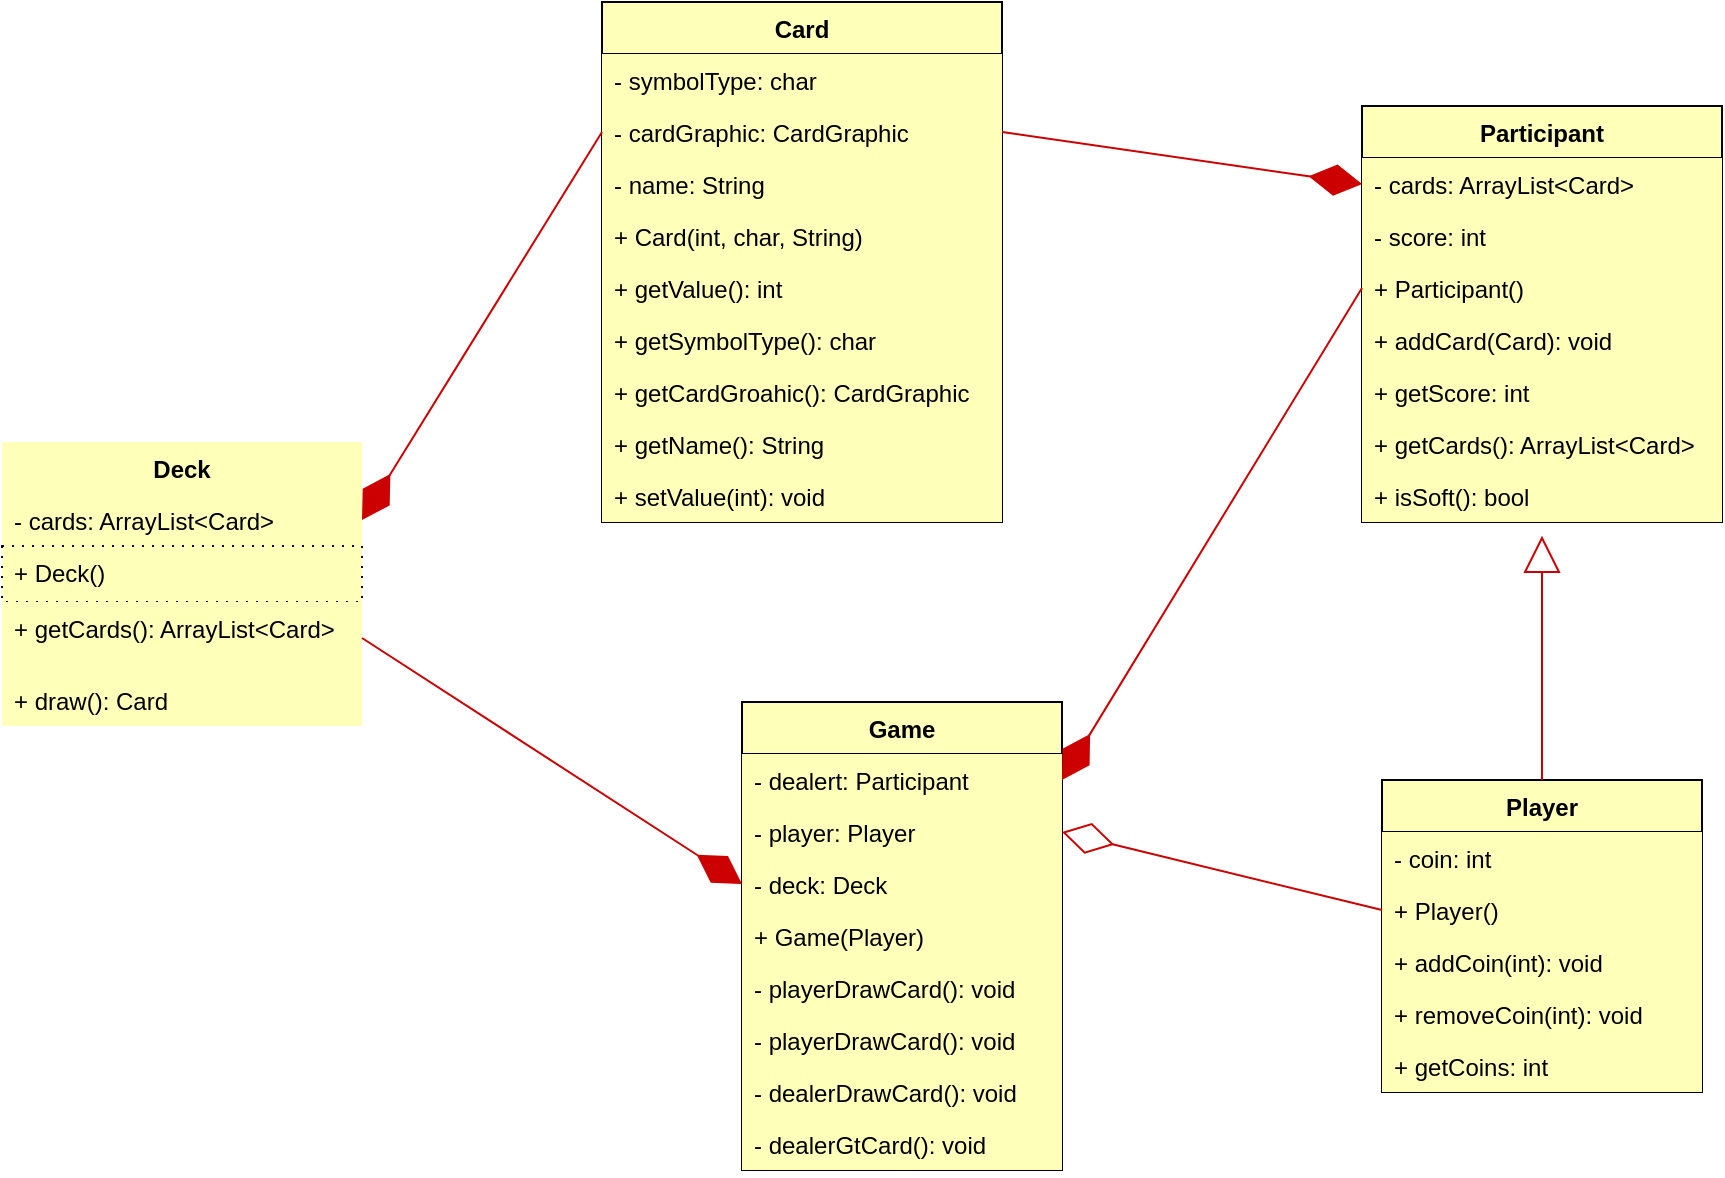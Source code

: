 <mxfile>
    <diagram id="x2E7sRlOBZZ1Zg9V9XRG" name="Page-1">
        <mxGraphModel dx="1260" dy="719" grid="1" gridSize="10" guides="1" tooltips="1" connect="1" arrows="1" fold="1" page="1" pageScale="1" pageWidth="1169" pageHeight="1654" math="0" shadow="0">
            <root>
                <mxCell id="0"/>
                <mxCell id="1" parent="0"/>
                <mxCell id="6" value="Game" style="swimlane;fontStyle=1;align=center;verticalAlign=top;childLayout=stackLayout;horizontal=1;startSize=26;horizontalStack=0;resizeParent=1;resizeParentMax=0;resizeLast=0;collapsible=1;marginBottom=0;fillColor=#FEFFB9;fillStyle=solid;labelBorderColor=none;fontColor=#000000;" vertex="1" parent="1">
                    <mxGeometry x="470" y="390" width="160" height="234" as="geometry"/>
                </mxCell>
                <mxCell id="12" value="- dealert: Participant" style="text;strokeColor=none;fillColor=#FEFFB9;align=left;verticalAlign=top;spacingLeft=4;spacingRight=4;overflow=hidden;rotatable=0;points=[[0,0.5],[1,0.5]];portConstraint=eastwest;fillStyle=solid;labelBorderColor=none;fontColor=#000000;" vertex="1" parent="6">
                    <mxGeometry y="26" width="160" height="26" as="geometry"/>
                </mxCell>
                <mxCell id="7" value="- player: Player" style="text;strokeColor=none;fillColor=#FEFFB9;align=left;verticalAlign=top;spacingLeft=4;spacingRight=4;overflow=hidden;rotatable=0;points=[[0,0.5],[1,0.5]];portConstraint=eastwest;fillStyle=solid;labelBorderColor=none;fontColor=#000000;" vertex="1" parent="6">
                    <mxGeometry y="52" width="160" height="26" as="geometry"/>
                </mxCell>
                <mxCell id="11" value="- deck: Deck" style="text;strokeColor=none;fillColor=#FEFFB9;align=left;verticalAlign=top;spacingLeft=4;spacingRight=4;overflow=hidden;rotatable=0;points=[[0,0.5],[1,0.5]];portConstraint=eastwest;fillStyle=solid;labelBorderColor=none;fontColor=#000000;" vertex="1" parent="6">
                    <mxGeometry y="78" width="160" height="26" as="geometry"/>
                </mxCell>
                <mxCell id="9" value="+ Game(Player)" style="text;strokeColor=none;fillColor=#FEFFB9;align=left;verticalAlign=top;spacingLeft=4;spacingRight=4;overflow=hidden;rotatable=0;points=[[0,0.5],[1,0.5]];portConstraint=eastwest;fillStyle=solid;labelBorderColor=none;fontColor=#000000;" vertex="1" parent="6">
                    <mxGeometry y="104" width="160" height="26" as="geometry"/>
                </mxCell>
                <mxCell id="13" value="- playerDrawCard(): void" style="text;strokeColor=none;fillColor=#FEFFB9;align=left;verticalAlign=top;spacingLeft=4;spacingRight=4;overflow=hidden;rotatable=0;points=[[0,0.5],[1,0.5]];portConstraint=eastwest;fillStyle=solid;fontColor=#000000;" vertex="1" parent="6">
                    <mxGeometry y="130" width="160" height="26" as="geometry"/>
                </mxCell>
                <mxCell id="14" value="- playerDrawCard(): void" style="text;strokeColor=none;fillColor=#FEFFB9;align=left;verticalAlign=top;spacingLeft=4;spacingRight=4;overflow=hidden;rotatable=0;points=[[0,0.5],[1,0.5]];portConstraint=eastwest;fillStyle=solid;labelBorderColor=none;fontColor=#000000;" vertex="1" parent="6">
                    <mxGeometry y="156" width="160" height="26" as="geometry"/>
                </mxCell>
                <mxCell id="15" value="- dealerDrawCard(): void" style="text;strokeColor=none;fillColor=#FEFFB9;align=left;verticalAlign=top;spacingLeft=4;spacingRight=4;overflow=hidden;rotatable=0;points=[[0,0.5],[1,0.5]];portConstraint=eastwest;fillStyle=solid;labelBorderColor=none;fontColor=#000000;" vertex="1" parent="6">
                    <mxGeometry y="182" width="160" height="26" as="geometry"/>
                </mxCell>
                <mxCell id="16" value="- dealerGtCard(): void" style="text;strokeColor=none;fillColor=#FEFFB9;align=left;verticalAlign=top;spacingLeft=4;spacingRight=4;overflow=hidden;rotatable=0;points=[[0,0.5],[1,0.5]];portConstraint=eastwest;fillStyle=solid;labelBorderColor=none;fontColor=#000000;" vertex="1" parent="6">
                    <mxGeometry y="208" width="160" height="26" as="geometry"/>
                </mxCell>
                <mxCell id="17" value="Card" style="swimlane;fontStyle=1;align=center;verticalAlign=top;childLayout=stackLayout;horizontal=1;startSize=26;horizontalStack=0;resizeParent=1;resizeParentMax=0;resizeLast=0;collapsible=1;marginBottom=0;fillColor=#FEFFB9;fontColor=#000000;" vertex="1" parent="1">
                    <mxGeometry x="400" y="40" width="200" height="260" as="geometry"/>
                </mxCell>
                <mxCell id="22" value="- symbolType: char&#10;" style="text;strokeColor=none;fillColor=#FEFFB9;align=left;verticalAlign=top;spacingLeft=4;spacingRight=4;overflow=hidden;rotatable=0;points=[[0,0.5],[1,0.5]];portConstraint=eastwest;fillStyle=solid;labelBorderColor=none;fontColor=#000000;" vertex="1" parent="17">
                    <mxGeometry y="26" width="200" height="26" as="geometry"/>
                </mxCell>
                <mxCell id="21" value="- cardGraphic: CardGraphic&#10;" style="text;strokeColor=none;fillColor=#FEFFB9;align=left;verticalAlign=top;spacingLeft=4;spacingRight=4;overflow=hidden;rotatable=0;points=[[0,0.5],[1,0.5]];portConstraint=eastwest;fillStyle=solid;labelBorderColor=none;fontColor=#000000;" vertex="1" parent="17">
                    <mxGeometry y="52" width="200" height="26" as="geometry"/>
                </mxCell>
                <mxCell id="23" value="- name: String&#10;" style="text;strokeColor=none;fillColor=#FEFFB9;align=left;verticalAlign=top;spacingLeft=4;spacingRight=4;overflow=hidden;rotatable=0;points=[[0,0.5],[1,0.5]];portConstraint=eastwest;fillStyle=solid;labelBorderColor=none;fontColor=#000000;" vertex="1" parent="17">
                    <mxGeometry y="78" width="200" height="26" as="geometry"/>
                </mxCell>
                <mxCell id="20" value="+ Card(int, char, String)" style="text;strokeColor=none;fillColor=#FEFFB9;align=left;verticalAlign=top;spacingLeft=4;spacingRight=4;overflow=hidden;rotatable=0;points=[[0,0.5],[1,0.5]];portConstraint=eastwest;fillStyle=solid;labelBorderColor=none;fontColor=#000000;" vertex="1" parent="17">
                    <mxGeometry y="104" width="200" height="26" as="geometry"/>
                </mxCell>
                <mxCell id="24" value="+ getValue(): int" style="text;strokeColor=none;fillColor=#FEFFB9;align=left;verticalAlign=top;spacingLeft=4;spacingRight=4;overflow=hidden;rotatable=0;points=[[0,0.5],[1,0.5]];portConstraint=eastwest;fillStyle=solid;labelBorderColor=none;fontColor=#000000;" vertex="1" parent="17">
                    <mxGeometry y="130" width="200" height="26" as="geometry"/>
                </mxCell>
                <mxCell id="26" value="+ getSymbolType(): char" style="text;strokeColor=none;fillColor=#FEFFB9;align=left;verticalAlign=top;spacingLeft=4;spacingRight=4;overflow=hidden;rotatable=0;points=[[0,0.5],[1,0.5]];portConstraint=eastwest;fillStyle=solid;labelBorderColor=none;fontColor=#000000;" vertex="1" parent="17">
                    <mxGeometry y="156" width="200" height="26" as="geometry"/>
                </mxCell>
                <mxCell id="25" value="+ getCardGroahic(): CardGraphic" style="text;strokeColor=none;fillColor=#FEFFB9;align=left;verticalAlign=top;spacingLeft=4;spacingRight=4;overflow=hidden;rotatable=0;points=[[0,0.5],[1,0.5]];portConstraint=eastwest;fillStyle=solid;labelBorderColor=none;fontColor=#000000;" vertex="1" parent="17">
                    <mxGeometry y="182" width="200" height="26" as="geometry"/>
                </mxCell>
                <mxCell id="27" value="+ getName(): String" style="text;strokeColor=none;fillColor=#FEFFB9;align=left;verticalAlign=top;spacingLeft=4;spacingRight=4;overflow=hidden;rotatable=0;points=[[0,0.5],[1,0.5]];portConstraint=eastwest;fillStyle=solid;labelBorderColor=none;fontColor=#000000;" vertex="1" parent="17">
                    <mxGeometry y="208" width="200" height="26" as="geometry"/>
                </mxCell>
                <mxCell id="28" value="+ setValue(int): void" style="text;strokeColor=none;fillColor=#FEFFB9;align=left;verticalAlign=top;spacingLeft=4;spacingRight=4;overflow=hidden;rotatable=0;points=[[0,0.5],[1,0.5]];portConstraint=eastwest;fillStyle=solid;labelBorderColor=none;fontColor=#000000;" vertex="1" parent="17">
                    <mxGeometry y="234" width="200" height="26" as="geometry"/>
                </mxCell>
                <mxCell id="29" value="Deck" style="swimlane;fontStyle=1;align=center;verticalAlign=top;childLayout=stackLayout;horizontal=1;startSize=26;horizontalStack=0;resizeParent=1;resizeParentMax=0;resizeLast=0;collapsible=1;marginBottom=0;labelBackgroundColor=none;fillStyle=solid;fillColor=#FEFFB9;fontColor=#000000;strokeColor=none;" vertex="1" parent="1">
                    <mxGeometry x="100" y="260" width="180" height="142" as="geometry"/>
                </mxCell>
                <mxCell id="30" value="- cards: ArrayList&lt;Card&gt;" style="text;strokeColor=none;fillColor=#FEFFB9;align=left;verticalAlign=top;spacingLeft=4;spacingRight=4;overflow=hidden;rotatable=0;points=[[0,0.5],[1,0.5]];portConstraint=eastwest;labelBackgroundColor=none;labelBorderColor=none;fontColor=#000000;" vertex="1" parent="29">
                    <mxGeometry y="26" width="180" height="26" as="geometry"/>
                </mxCell>
                <mxCell id="32" value="+ Deck()" style="text;strokeColor=default;fillColor=#FEFFB9;align=left;verticalAlign=top;spacingLeft=4;spacingRight=4;overflow=hidden;rotatable=0;points=[[0,0.5],[1,0.5]];portConstraint=eastwest;fontColor=#000000;strokeWidth=1;perimeterSpacing=0;dashed=1;dashPattern=1 4;" vertex="1" parent="29">
                    <mxGeometry y="52" width="180" height="28" as="geometry"/>
                </mxCell>
                <mxCell id="33" value="+ getCards(): ArrayList&lt;Card&gt;" style="text;strokeColor=none;fillColor=#FEFFB9;align=left;verticalAlign=top;spacingLeft=4;spacingRight=4;overflow=hidden;rotatable=0;points=[[0,0.5],[1,0.5]];portConstraint=eastwest;fontColor=#000000;" vertex="1" parent="29">
                    <mxGeometry y="80" width="180" height="36" as="geometry"/>
                </mxCell>
                <mxCell id="34" value="+ draw(): Card" style="text;strokeColor=none;fillColor=#FEFFB9;align=left;verticalAlign=top;spacingLeft=4;spacingRight=4;overflow=hidden;rotatable=0;points=[[0,0.5],[1,0.5]];portConstraint=eastwest;fontColor=#000000;" vertex="1" parent="29">
                    <mxGeometry y="116" width="180" height="26" as="geometry"/>
                </mxCell>
                <mxCell id="35" value="Participant" style="swimlane;fontStyle=1;align=center;verticalAlign=top;childLayout=stackLayout;horizontal=1;startSize=26;horizontalStack=0;resizeParent=1;resizeParentMax=0;resizeLast=0;collapsible=1;marginBottom=0;fillColor=#FEFFB9;fillStyle=solid;labelBorderColor=none;fontColor=#000000;" vertex="1" parent="1">
                    <mxGeometry x="780" y="92" width="180" height="208" as="geometry"/>
                </mxCell>
                <mxCell id="39" value="- cards: ArrayList&lt;Card&gt;" style="text;strokeColor=none;fillColor=#FEFFB9;align=left;verticalAlign=top;spacingLeft=4;spacingRight=4;overflow=hidden;rotatable=0;points=[[0,0.5],[1,0.5]];portConstraint=eastwest;fillStyle=solid;labelBorderColor=none;fontColor=#000000;" vertex="1" parent="35">
                    <mxGeometry y="26" width="180" height="26" as="geometry"/>
                </mxCell>
                <mxCell id="18" value="- score: int&#10;" style="text;strokeColor=none;fillColor=#FEFFB9;align=left;verticalAlign=top;spacingLeft=4;spacingRight=4;overflow=hidden;rotatable=0;points=[[0,0.5],[1,0.5]];portConstraint=eastwest;fillStyle=solid;labelBorderColor=none;fontColor=#000000;" vertex="1" parent="35">
                    <mxGeometry y="52" width="180" height="26" as="geometry"/>
                </mxCell>
                <mxCell id="38" value="+ Participant()" style="text;strokeColor=none;fillColor=#FEFFB9;align=left;verticalAlign=top;spacingLeft=4;spacingRight=4;overflow=hidden;rotatable=0;points=[[0,0.5],[1,0.5]];portConstraint=eastwest;fillStyle=solid;labelBorderColor=none;fontColor=#000000;" vertex="1" parent="35">
                    <mxGeometry y="78" width="180" height="26" as="geometry"/>
                </mxCell>
                <mxCell id="40" value="+ addCard(Card): void" style="text;strokeColor=none;fillColor=#FEFFB9;align=left;verticalAlign=top;spacingLeft=4;spacingRight=4;overflow=hidden;rotatable=0;points=[[0,0.5],[1,0.5]];portConstraint=eastwest;fillStyle=solid;labelBorderColor=none;fontColor=#000000;" vertex="1" parent="35">
                    <mxGeometry y="104" width="180" height="26" as="geometry"/>
                </mxCell>
                <mxCell id="42" value="+ getScore: int" style="text;strokeColor=none;fillColor=#FEFFB9;align=left;verticalAlign=top;spacingLeft=4;spacingRight=4;overflow=hidden;rotatable=0;points=[[0,0.5],[1,0.5]];portConstraint=eastwest;fillStyle=solid;labelBorderColor=none;fontColor=#000000;" vertex="1" parent="35">
                    <mxGeometry y="130" width="180" height="26" as="geometry"/>
                </mxCell>
                <mxCell id="44" value="+ getCards(): ArrayList&lt;Card&gt;" style="text;strokeColor=none;fillColor=#FEFFB9;align=left;verticalAlign=top;spacingLeft=4;spacingRight=4;overflow=hidden;rotatable=0;points=[[0,0.5],[1,0.5]];portConstraint=eastwest;fillStyle=solid;labelBorderColor=none;fontColor=#000000;" vertex="1" parent="35">
                    <mxGeometry y="156" width="180" height="26" as="geometry"/>
                </mxCell>
                <mxCell id="45" value="+ isSoft(): bool&#10;" style="text;strokeColor=none;fillColor=#FEFFB9;align=left;verticalAlign=top;spacingLeft=4;spacingRight=4;overflow=hidden;rotatable=0;points=[[0,0.5],[1,0.5]];portConstraint=eastwest;fillStyle=solid;labelBorderColor=none;fontColor=#000000;" vertex="1" parent="35">
                    <mxGeometry y="182" width="180" height="26" as="geometry"/>
                </mxCell>
                <mxCell id="50" value="Player" style="swimlane;fontStyle=1;align=center;verticalAlign=top;childLayout=stackLayout;horizontal=1;startSize=26;horizontalStack=0;resizeParent=1;resizeParentMax=0;resizeLast=0;collapsible=1;marginBottom=0;fillColor=#FEFFB9;fillStyle=solid;labelBorderColor=none;fontColor=#000000;" vertex="1" parent="1">
                    <mxGeometry x="790" y="429" width="160" height="156" as="geometry"/>
                </mxCell>
                <mxCell id="51" value="- coin: int" style="text;strokeColor=none;fillColor=#FEFFB9;align=left;verticalAlign=top;spacingLeft=4;spacingRight=4;overflow=hidden;rotatable=0;points=[[0,0.5],[1,0.5]];portConstraint=eastwest;fillStyle=solid;labelBorderColor=none;fontColor=#000000;" vertex="1" parent="50">
                    <mxGeometry y="26" width="160" height="26" as="geometry"/>
                </mxCell>
                <mxCell id="53" value="+ Player()" style="text;strokeColor=none;fillColor=#FEFFB9;align=left;verticalAlign=top;spacingLeft=4;spacingRight=4;overflow=hidden;rotatable=0;points=[[0,0.5],[1,0.5]];portConstraint=eastwest;fillStyle=solid;labelBorderColor=none;fontColor=#000000;" vertex="1" parent="50">
                    <mxGeometry y="52" width="160" height="26" as="geometry"/>
                </mxCell>
                <mxCell id="54" value="+ addCoin(int): void" style="text;strokeColor=none;fillColor=#FEFFB9;align=left;verticalAlign=top;spacingLeft=4;spacingRight=4;overflow=hidden;rotatable=0;points=[[0,0.5],[1,0.5]];portConstraint=eastwest;labelBackgroundColor=none;fontColor=#000000;" vertex="1" parent="50">
                    <mxGeometry y="78" width="160" height="26" as="geometry"/>
                </mxCell>
                <mxCell id="55" value="+ removeCoin(int): void" style="text;strokeColor=none;fillColor=#FEFFB9;align=left;verticalAlign=top;spacingLeft=4;spacingRight=4;overflow=hidden;rotatable=0;points=[[0,0.5],[1,0.5]];portConstraint=eastwest;fillStyle=solid;labelBorderColor=none;fontColor=#000000;" vertex="1" parent="50">
                    <mxGeometry y="104" width="160" height="26" as="geometry"/>
                </mxCell>
                <mxCell id="56" value="+ getCoins: int" style="text;strokeColor=none;fillColor=#FEFFB9;align=left;verticalAlign=top;spacingLeft=4;spacingRight=4;overflow=hidden;rotatable=0;points=[[0,0.5],[1,0.5]];portConstraint=eastwest;fillStyle=solid;labelBorderColor=none;fontColor=#000000;" vertex="1" parent="50">
                    <mxGeometry y="130" width="160" height="26" as="geometry"/>
                </mxCell>
                <mxCell id="60" value="" style="endArrow=block;endSize=16;endFill=0;html=1;exitX=0.5;exitY=0;exitDx=0;exitDy=0;entryX=0.5;entryY=1.264;entryDx=0;entryDy=0;entryPerimeter=0;strokeColor=#CC0000;" edge="1" parent="1" source="50" target="45">
                    <mxGeometry width="160" relative="1" as="geometry">
                        <mxPoint x="430" y="280" as="sourcePoint"/>
                        <mxPoint x="910" y="280" as="targetPoint"/>
                    </mxGeometry>
                </mxCell>
                <mxCell id="61" value="" style="endArrow=diamondThin;endFill=1;endSize=24;html=1;exitX=0;exitY=0.5;exitDx=0;exitDy=0;entryX=1;entryY=0.5;entryDx=0;entryDy=0;strokeColor=#CC0000;" edge="1" parent="1" source="38" target="12">
                    <mxGeometry width="160" relative="1" as="geometry">
                        <mxPoint x="480" y="320" as="sourcePoint"/>
                        <mxPoint x="640" y="320" as="targetPoint"/>
                    </mxGeometry>
                </mxCell>
                <mxCell id="62" value="" style="endArrow=diamondThin;endFill=0;endSize=24;html=1;exitX=0;exitY=0.5;exitDx=0;exitDy=0;entryX=1;entryY=0.5;entryDx=0;entryDy=0;strokeColor=#CC0000;" edge="1" parent="1" source="53" target="7">
                    <mxGeometry width="160" relative="1" as="geometry">
                        <mxPoint x="690" y="310" as="sourcePoint"/>
                        <mxPoint x="850" y="310" as="targetPoint"/>
                    </mxGeometry>
                </mxCell>
                <mxCell id="63" value="" style="endArrow=diamondThin;endFill=1;endSize=24;html=1;exitX=1;exitY=0.5;exitDx=0;exitDy=0;entryX=0;entryY=0.5;entryDx=0;entryDy=0;strokeColor=#CC0000;" edge="1" parent="1" source="33" target="11">
                    <mxGeometry width="160" relative="1" as="geometry">
                        <mxPoint x="480" y="320" as="sourcePoint"/>
                        <mxPoint x="640" y="320" as="targetPoint"/>
                    </mxGeometry>
                </mxCell>
                <mxCell id="64" value="" style="endArrow=diamondThin;endFill=1;endSize=24;html=1;entryX=1;entryY=0.5;entryDx=0;entryDy=0;exitX=0;exitY=0.5;exitDx=0;exitDy=0;strokeColor=#CC0000;" edge="1" parent="1" source="21" target="30">
                    <mxGeometry width="160" relative="1" as="geometry">
                        <mxPoint x="480" y="320" as="sourcePoint"/>
                        <mxPoint x="640" y="320" as="targetPoint"/>
                    </mxGeometry>
                </mxCell>
                <mxCell id="65" value="" style="endArrow=diamondThin;endFill=1;endSize=24;html=1;exitX=1;exitY=0.5;exitDx=0;exitDy=0;entryX=0;entryY=0.5;entryDx=0;entryDy=0;strokeColor=#CC0000;" edge="1" parent="1" source="21" target="39">
                    <mxGeometry width="160" relative="1" as="geometry">
                        <mxPoint x="480" y="320" as="sourcePoint"/>
                        <mxPoint x="640" y="320" as="targetPoint"/>
                    </mxGeometry>
                </mxCell>
            </root>
        </mxGraphModel>
    </diagram>
</mxfile>